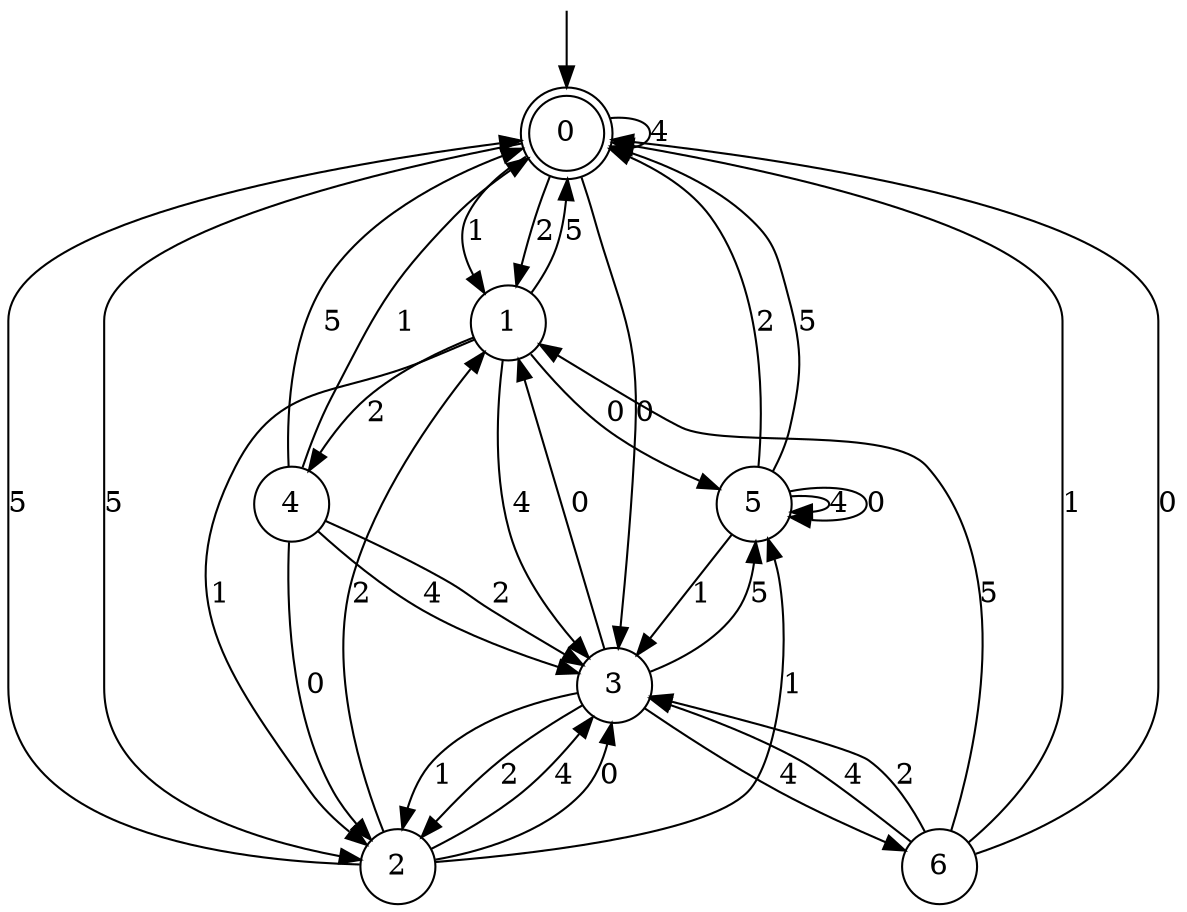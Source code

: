 digraph g {

	s0 [shape="doublecircle" label="0"];
	s1 [shape="circle" label="1"];
	s2 [shape="circle" label="2"];
	s3 [shape="circle" label="3"];
	s4 [shape="circle" label="4"];
	s5 [shape="circle" label="5"];
	s6 [shape="circle" label="6"];
	s0 -> s0 [label="4"];
	s0 -> s1 [label="1"];
	s0 -> s1 [label="2"];
	s0 -> s2 [label="5"];
	s0 -> s3 [label="0"];
	s1 -> s3 [label="4"];
	s1 -> s2 [label="1"];
	s1 -> s4 [label="2"];
	s1 -> s0 [label="5"];
	s1 -> s5 [label="0"];
	s2 -> s3 [label="4"];
	s2 -> s5 [label="1"];
	s2 -> s1 [label="2"];
	s2 -> s0 [label="5"];
	s2 -> s3 [label="0"];
	s3 -> s6 [label="4"];
	s3 -> s2 [label="1"];
	s3 -> s2 [label="2"];
	s3 -> s5 [label="5"];
	s3 -> s1 [label="0"];
	s4 -> s3 [label="4"];
	s4 -> s0 [label="1"];
	s4 -> s3 [label="2"];
	s4 -> s0 [label="5"];
	s4 -> s2 [label="0"];
	s5 -> s5 [label="4"];
	s5 -> s3 [label="1"];
	s5 -> s0 [label="2"];
	s5 -> s0 [label="5"];
	s5 -> s5 [label="0"];
	s6 -> s3 [label="4"];
	s6 -> s0 [label="1"];
	s6 -> s3 [label="2"];
	s6 -> s1 [label="5"];
	s6 -> s0 [label="0"];

__start0 [label="" shape="none" width="0" height="0"];
__start0 -> s0;

}
